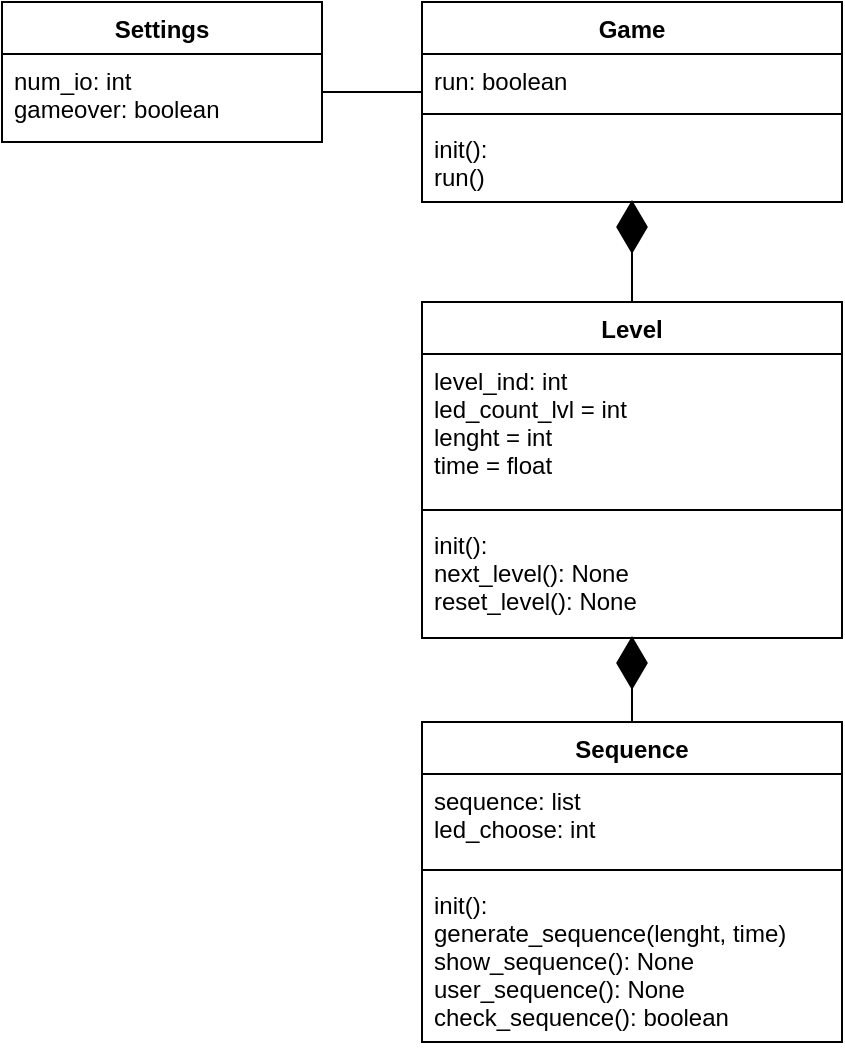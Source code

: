 <mxfile version="16.5.1" type="device"><diagram id="loZ6RNZMqsUenkRXHyGm" name="Page-1"><mxGraphModel dx="1590" dy="878" grid="1" gridSize="10" guides="1" tooltips="1" connect="1" arrows="1" fold="1" page="1" pageScale="1" pageWidth="850" pageHeight="1100" math="0" shadow="0"><root><mxCell id="0"/><mxCell id="1" parent="0"/><mxCell id="vLvu6YY81i9t5kBbPL8K-1" value="Settings" style="swimlane;fontStyle=1;align=center;verticalAlign=top;childLayout=stackLayout;horizontal=1;startSize=26;horizontalStack=0;resizeParent=1;resizeParentMax=0;resizeLast=0;collapsible=1;marginBottom=0;" parent="1" vertex="1"><mxGeometry x="110" y="200" width="160" height="70" as="geometry"/></mxCell><mxCell id="vLvu6YY81i9t5kBbPL8K-2" value="num_io: int&#10;gameover: boolean" style="text;strokeColor=none;fillColor=none;align=left;verticalAlign=top;spacingLeft=4;spacingRight=4;overflow=hidden;rotatable=0;points=[[0,0.5],[1,0.5]];portConstraint=eastwest;" parent="vLvu6YY81i9t5kBbPL8K-1" vertex="1"><mxGeometry y="26" width="160" height="44" as="geometry"/></mxCell><mxCell id="c43mf0O_II287r9Enmgl-1" value="Game" style="swimlane;fontStyle=1;align=center;verticalAlign=top;childLayout=stackLayout;horizontal=1;startSize=26;horizontalStack=0;resizeParent=1;resizeParentMax=0;resizeLast=0;collapsible=1;marginBottom=0;" parent="1" vertex="1"><mxGeometry x="320" y="200" width="210" height="100" as="geometry"/></mxCell><mxCell id="c43mf0O_II287r9Enmgl-2" value="run: boolean" style="text;strokeColor=none;fillColor=none;align=left;verticalAlign=top;spacingLeft=4;spacingRight=4;overflow=hidden;rotatable=0;points=[[0,0.5],[1,0.5]];portConstraint=eastwest;" parent="c43mf0O_II287r9Enmgl-1" vertex="1"><mxGeometry y="26" width="210" height="26" as="geometry"/></mxCell><mxCell id="c43mf0O_II287r9Enmgl-3" value="" style="line;strokeWidth=1;fillColor=none;align=left;verticalAlign=middle;spacingTop=-1;spacingLeft=3;spacingRight=3;rotatable=0;labelPosition=right;points=[];portConstraint=eastwest;" parent="c43mf0O_II287r9Enmgl-1" vertex="1"><mxGeometry y="52" width="210" height="8" as="geometry"/></mxCell><mxCell id="c43mf0O_II287r9Enmgl-4" value="init():&#10;run()&#10;" style="text;strokeColor=none;fillColor=none;align=left;verticalAlign=top;spacingLeft=4;spacingRight=4;overflow=hidden;rotatable=0;points=[[0,0.5],[1,0.5]];portConstraint=eastwest;" parent="c43mf0O_II287r9Enmgl-1" vertex="1"><mxGeometry y="60" width="210" height="40" as="geometry"/></mxCell><mxCell id="c43mf0O_II287r9Enmgl-5" value="Sequence" style="swimlane;fontStyle=1;align=center;verticalAlign=top;childLayout=stackLayout;horizontal=1;startSize=26;horizontalStack=0;resizeParent=1;resizeParentMax=0;resizeLast=0;collapsible=1;marginBottom=0;" parent="1" vertex="1"><mxGeometry x="320" y="560" width="210" height="160" as="geometry"/></mxCell><mxCell id="c43mf0O_II287r9Enmgl-6" value="sequence: list&#10;led_choose: int&#10;" style="text;strokeColor=none;fillColor=none;align=left;verticalAlign=top;spacingLeft=4;spacingRight=4;overflow=hidden;rotatable=0;points=[[0,0.5],[1,0.5]];portConstraint=eastwest;" parent="c43mf0O_II287r9Enmgl-5" vertex="1"><mxGeometry y="26" width="210" height="44" as="geometry"/></mxCell><mxCell id="c43mf0O_II287r9Enmgl-7" value="" style="line;strokeWidth=1;fillColor=none;align=left;verticalAlign=middle;spacingTop=-1;spacingLeft=3;spacingRight=3;rotatable=0;labelPosition=right;points=[];portConstraint=eastwest;" parent="c43mf0O_II287r9Enmgl-5" vertex="1"><mxGeometry y="70" width="210" height="8" as="geometry"/></mxCell><mxCell id="c43mf0O_II287r9Enmgl-8" value="init():&#10;generate_sequence(lenght, time)&#10;show_sequence(): None&#10;user_sequence(): None&#10;check_sequence(): boolean" style="text;strokeColor=none;fillColor=none;align=left;verticalAlign=top;spacingLeft=4;spacingRight=4;overflow=hidden;rotatable=0;points=[[0,0.5],[1,0.5]];portConstraint=eastwest;" parent="c43mf0O_II287r9Enmgl-5" vertex="1"><mxGeometry y="78" width="210" height="82" as="geometry"/></mxCell><mxCell id="CUZDBRXQHxgWktqQ_okT-4" value="Level" style="swimlane;fontStyle=1;align=center;verticalAlign=top;childLayout=stackLayout;horizontal=1;startSize=26;horizontalStack=0;resizeParent=1;resizeParentMax=0;resizeLast=0;collapsible=1;marginBottom=0;" parent="1" vertex="1"><mxGeometry x="320" y="350" width="210" height="168" as="geometry"/></mxCell><mxCell id="CUZDBRXQHxgWktqQ_okT-5" value="level_ind: int&#10;led_count_lvl = int&#10;lenght = int&#10;time = float" style="text;strokeColor=none;fillColor=none;align=left;verticalAlign=top;spacingLeft=4;spacingRight=4;overflow=hidden;rotatable=0;points=[[0,0.5],[1,0.5]];portConstraint=eastwest;" parent="CUZDBRXQHxgWktqQ_okT-4" vertex="1"><mxGeometry y="26" width="210" height="74" as="geometry"/></mxCell><mxCell id="CUZDBRXQHxgWktqQ_okT-6" value="" style="line;strokeWidth=1;fillColor=none;align=left;verticalAlign=middle;spacingTop=-1;spacingLeft=3;spacingRight=3;rotatable=0;labelPosition=right;points=[];portConstraint=eastwest;" parent="CUZDBRXQHxgWktqQ_okT-4" vertex="1"><mxGeometry y="100" width="210" height="8" as="geometry"/></mxCell><mxCell id="CUZDBRXQHxgWktqQ_okT-7" value="init():&#10;next_level(): None&#10;reset_level(): None" style="text;strokeColor=none;fillColor=none;align=left;verticalAlign=top;spacingLeft=4;spacingRight=4;overflow=hidden;rotatable=0;points=[[0,0.5],[1,0.5]];portConstraint=eastwest;" parent="CUZDBRXQHxgWktqQ_okT-4" vertex="1"><mxGeometry y="108" width="210" height="60" as="geometry"/></mxCell><mxCell id="CUZDBRXQHxgWktqQ_okT-12" value="" style="endArrow=none;html=1;rounded=0;exitX=0;exitY=0.731;exitDx=0;exitDy=0;exitPerimeter=0;" parent="1" source="c43mf0O_II287r9Enmgl-2" edge="1"><mxGeometry width="50" height="50" relative="1" as="geometry"><mxPoint x="310" y="250" as="sourcePoint"/><mxPoint x="270" y="245" as="targetPoint"/></mxGeometry></mxCell><mxCell id="cWYkI7SkrrcDqmY5G9hc-2" value="" style="endArrow=diamondThin;endFill=1;endSize=24;html=1;rounded=0;entryX=0.5;entryY=0.983;entryDx=0;entryDy=0;entryPerimeter=0;exitX=0.5;exitY=0;exitDx=0;exitDy=0;" edge="1" parent="1" source="c43mf0O_II287r9Enmgl-5" target="CUZDBRXQHxgWktqQ_okT-7"><mxGeometry width="160" relative="1" as="geometry"><mxPoint x="570" y="540" as="sourcePoint"/><mxPoint x="730" y="540" as="targetPoint"/></mxGeometry></mxCell><mxCell id="cWYkI7SkrrcDqmY5G9hc-3" value="" style="endArrow=diamondThin;endFill=1;endSize=24;html=1;rounded=0;entryX=0.5;entryY=0.975;entryDx=0;entryDy=0;entryPerimeter=0;exitX=0.5;exitY=0;exitDx=0;exitDy=0;" edge="1" parent="1" source="CUZDBRXQHxgWktqQ_okT-4" target="c43mf0O_II287r9Enmgl-4"><mxGeometry width="160" relative="1" as="geometry"><mxPoint x="270" y="330" as="sourcePoint"/><mxPoint x="430" y="330" as="targetPoint"/></mxGeometry></mxCell></root></mxGraphModel></diagram></mxfile>